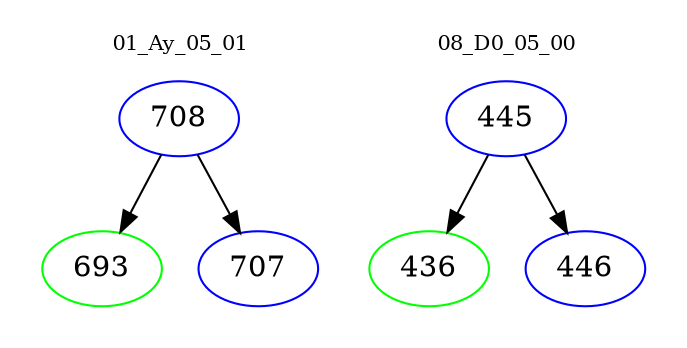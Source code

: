 digraph{
subgraph cluster_0 {
color = white
label = "01_Ay_05_01";
fontsize=10;
T0_708 [label="708", color="blue"]
T0_708 -> T0_693 [color="black"]
T0_693 [label="693", color="green"]
T0_708 -> T0_707 [color="black"]
T0_707 [label="707", color="blue"]
}
subgraph cluster_1 {
color = white
label = "08_D0_05_00";
fontsize=10;
T1_445 [label="445", color="blue"]
T1_445 -> T1_436 [color="black"]
T1_436 [label="436", color="green"]
T1_445 -> T1_446 [color="black"]
T1_446 [label="446", color="blue"]
}
}
